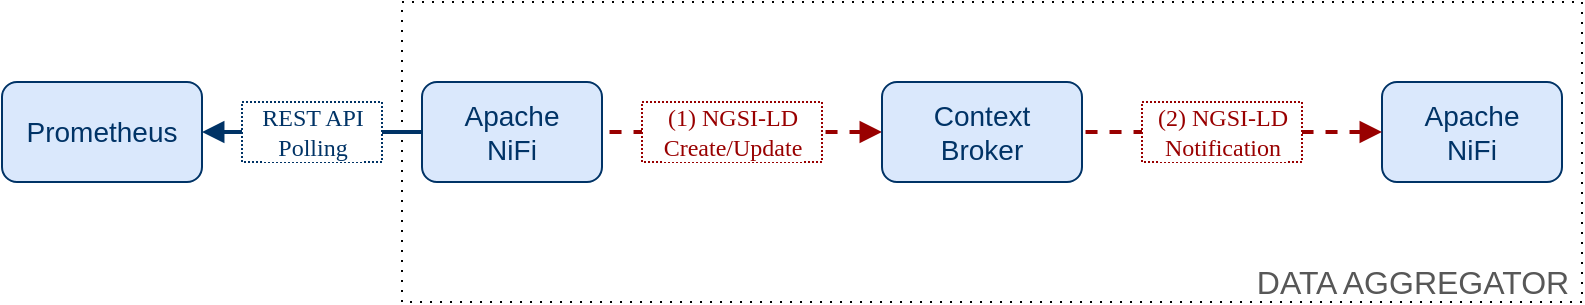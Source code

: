 <mxfile version="14.4.3" type="device" pages="2"><diagram id="iuWxNTJO1XXBKSEDABN3" name="pipelines"><mxGraphModel dx="946" dy="642" grid="1" gridSize="10" guides="1" tooltips="1" connect="1" arrows="1" fold="1" page="1" pageScale="1" pageWidth="827" pageHeight="1169" math="0" shadow="0"><root><mxCell id="Z8HX19TMIa_EsyylplK--0"/><mxCell id="Z8HX19TMIa_EsyylplK--1" parent="Z8HX19TMIa_EsyylplK--0"/><mxCell id="lt_XU5VdpZNj_QwLXVK6-1" value="" style="rounded=0;whiteSpace=wrap;html=1;fillColor=none;dashed=1;dashPattern=1 4;fontColor=#575757;" parent="Z8HX19TMIa_EsyylplK--1" vertex="1"><mxGeometry x="520" y="430" width="590" height="150" as="geometry"/></mxCell><mxCell id="7i5zKXtY_5zsTXE-pqxN-2" style="edgeStyle=orthogonalEdgeStyle;rounded=0;orthogonalLoop=1;jettySize=auto;html=1;exitX=0;exitY=0.5;exitDx=0;exitDy=0;entryX=1;entryY=0.5;entryDx=0;entryDy=0;fontColor=#003366;strokeColor=#003366;strokeWidth=2;endFill=1;endArrow=block;startFill=0;" parent="Z8HX19TMIa_EsyylplK--1" source="Z8HX19TMIa_EsyylplK--14" target="Z8HX19TMIa_EsyylplK--4" edge="1"><mxGeometry relative="1" as="geometry"/></mxCell><mxCell id="Z8HX19TMIa_EsyylplK--4" value="Prometheus" style="rounded=1;whiteSpace=wrap;html=1;fontFamily=Helvetica;fillColor=#dae8fc;strokeColor=#003366;fontSize=14;fontColor=#003366;" parent="Z8HX19TMIa_EsyylplK--1" vertex="1"><mxGeometry x="320" y="470" width="100" height="50" as="geometry"/></mxCell><mxCell id="7i5zKXtY_5zsTXE-pqxN-0" style="rounded=0;orthogonalLoop=1;jettySize=auto;html=1;exitX=0;exitY=0.5;exitDx=0;exitDy=0;entryX=1;entryY=0.5;entryDx=0;entryDy=0;dashed=1;fontSize=10;fontColor=#003366;strokeColor=#990000;strokeWidth=2;fillColor=#f8cecc;endFill=0;endArrow=none;endSize=10;startFill=1;startArrow=block;" parent="Z8HX19TMIa_EsyylplK--1" source="Z8HX19TMIa_EsyylplK--40" target="Z8HX19TMIa_EsyylplK--14" edge="1"><mxGeometry relative="1" as="geometry"/></mxCell><mxCell id="Z8HX19TMIa_EsyylplK--14" value="Apache&lt;br&gt;NiFi" style="rounded=1;whiteSpace=wrap;html=1;fontFamily=Helvetica;fillColor=#dae8fc;strokeColor=#003366;fontSize=14;fontColor=#003366;" parent="Z8HX19TMIa_EsyylplK--1" vertex="1"><mxGeometry x="530" y="470" width="90" height="50" as="geometry"/></mxCell><mxCell id="Z8HX19TMIa_EsyylplK--15" value="&lt;font style=&quot;font-size: 12px&quot;&gt;REST API &lt;br&gt;Polling&lt;br&gt;&lt;/font&gt;" style="text;html=1;align=center;verticalAlign=middle;resizable=0;points=[];autosize=1;rounded=0;fontSize=10;fontColor=#003366;strokeColor=#003366;strokeWidth=1;labelBackgroundColor=#ffffff;endFill=1;endArrow=block;startFill=0;startArrow=none;fillColor=#ffffff;dashed=1;dashPattern=1 1;fontFamily=Tahoma;" parent="Z8HX19TMIa_EsyylplK--1" vertex="1"><mxGeometry x="440" y="480" width="70" height="30" as="geometry"/></mxCell><mxCell id="Z8HX19TMIa_EsyylplK--23" value="Apache&lt;br&gt;NiFi" style="rounded=1;whiteSpace=wrap;html=1;fontFamily=Helvetica;fillColor=#dae8fc;fontSize=14;strokeColor=#003366;fontColor=#003366;" parent="Z8HX19TMIa_EsyylplK--1" vertex="1"><mxGeometry x="1010" y="470" width="90" height="50" as="geometry"/></mxCell><mxCell id="7i5zKXtY_5zsTXE-pqxN-1" style="rounded=0;orthogonalLoop=1;jettySize=auto;html=1;exitX=0;exitY=0.5;exitDx=0;exitDy=0;entryX=1;entryY=0.5;entryDx=0;entryDy=0;dashed=1;fontSize=10;fontColor=#003366;strokeColor=#990000;strokeWidth=2;fillColor=#f8cecc;endFill=0;endArrow=none;endSize=10;startFill=1;startArrow=block;" parent="Z8HX19TMIa_EsyylplK--1" source="Z8HX19TMIa_EsyylplK--23" target="Z8HX19TMIa_EsyylplK--40" edge="1"><mxGeometry relative="1" as="geometry"/></mxCell><mxCell id="Z8HX19TMIa_EsyylplK--40" value="Context&lt;br&gt;Broker" style="rounded=1;whiteSpace=wrap;html=1;fontFamily=Helvetica;fillColor=#dae8fc;strokeColor=#003366;fontSize=14;fontColor=#003366;" parent="Z8HX19TMIa_EsyylplK--1" vertex="1"><mxGeometry x="760" y="470" width="100" height="50" as="geometry"/></mxCell><mxCell id="7i5zKXtY_5zsTXE-pqxN-3" value="&lt;font style=&quot;font-size: 12px&quot;&gt;(1) NGSI-LD &lt;br&gt;Create/Update&lt;/font&gt;" style="text;html=1;align=center;verticalAlign=middle;resizable=0;points=[];autosize=1;rounded=0;fontSize=12;fontColor=#990000;strokeColor=#990000;strokeWidth=1;labelBackgroundColor=#ffffff;endFill=1;endArrow=block;startFill=0;startArrow=none;fillColor=#ffffff;dashed=1;dashPattern=1 1;fontFamily=Tahoma;" parent="Z8HX19TMIa_EsyylplK--1" vertex="1"><mxGeometry x="640" y="480" width="90" height="30" as="geometry"/></mxCell><mxCell id="7i5zKXtY_5zsTXE-pqxN-5" value="&lt;font style=&quot;font-size: 12px&quot;&gt;(2) NGSI-LD&lt;br&gt;Notification&lt;/font&gt;" style="text;html=1;align=center;verticalAlign=middle;resizable=0;points=[];autosize=1;rounded=0;fontSize=12;fontColor=#990000;strokeColor=#990000;strokeWidth=1;labelBackgroundColor=#ffffff;endFill=1;endArrow=block;startFill=0;startArrow=none;fillColor=#ffffff;dashed=1;dashPattern=1 1;fontFamily=Tahoma;" parent="Z8HX19TMIa_EsyylplK--1" vertex="1"><mxGeometry x="890" y="480" width="80" height="30" as="geometry"/></mxCell><mxCell id="lt_XU5VdpZNj_QwLXVK6-2" value="DATA AGGREGATOR" style="text;html=1;align=center;verticalAlign=middle;resizable=0;points=[];autosize=1;fontSize=16;fontColor=#575757;" parent="Z8HX19TMIa_EsyylplK--1" vertex="1"><mxGeometry x="940" y="560" width="170" height="20" as="geometry"/></mxCell></root></mxGraphModel></diagram><diagram id="eEv5jpOZkaEJSrPGDcLn" name="model"><mxGraphModel dx="1773" dy="1811" grid="1" gridSize="10" guides="1" tooltips="1" connect="1" arrows="1" fold="1" page="1" pageScale="1" pageWidth="827" pageHeight="1169" math="0" shadow="0"><root><mxCell id="Sz0ovj3aorX3vYRCaq2g-0"/><mxCell id="Sz0ovj3aorX3vYRCaq2g-1" parent="Sz0ovj3aorX3vYRCaq2g-0"/><mxCell id="VWnhC5yXaXmFa7zJtkqF-0" style="rounded=1;orthogonalLoop=1;jettySize=auto;html=1;exitX=0.75;exitY=0;exitDx=0;exitDy=0;entryX=0.5;entryY=1;entryDx=0;entryDy=0;strokeColor=#9673a6;strokeWidth=2;fillColor=#e1d5e7;" parent="Sz0ovj3aorX3vYRCaq2g-1" source="VWnhC5yXaXmFa7zJtkqF-2" target="VWnhC5yXaXmFa7zJtkqF-22" edge="1"><mxGeometry relative="1" as="geometry"/></mxCell><mxCell id="VWnhC5yXaXmFa7zJtkqF-1" style="rounded=1;orthogonalLoop=1;jettySize=auto;html=1;exitX=1;exitY=0;exitDx=0;exitDy=0;entryX=0.5;entryY=1;entryDx=0;entryDy=0;strokeColor=#9673a6;strokeWidth=2;fillColor=#e1d5e7;" parent="Sz0ovj3aorX3vYRCaq2g-1" source="VWnhC5yXaXmFa7zJtkqF-2" target="VWnhC5yXaXmFa7zJtkqF-32" edge="1"><mxGeometry relative="1" as="geometry"/></mxCell><mxCell id="VWnhC5yXaXmFa7zJtkqF-2" value="urn:ngsi-ld:&lt;b style=&quot;font-size: 14px&quot;&gt;MetricFamily&lt;/b&gt;:1" style="whiteSpace=wrap;html=1;align=center;fillColor=#fff2cc;strokeColor=#d6b656;fontSize=14;" parent="Sz0ovj3aorX3vYRCaq2g-1" vertex="1"><mxGeometry x="320" y="-420" width="120" height="40" as="geometry"/></mxCell><mxCell id="VWnhC5yXaXmFa7zJtkqF-6" value="" style="edgeStyle=orthogonalEdgeStyle;rounded=1;orthogonalLoop=1;jettySize=auto;html=1;strokeColor=#9673a6;strokeWidth=2;fillColor=#e1d5e7;" parent="Sz0ovj3aorX3vYRCaq2g-1" source="VWnhC5yXaXmFa7zJtkqF-7" target="VWnhC5yXaXmFa7zJtkqF-12" edge="1"><mxGeometry relative="1" as="geometry"/></mxCell><mxCell id="VWnhC5yXaXmFa7zJtkqF-7" value="urn:ngsi-ld:&lt;b&gt;Endpoint&lt;/b&gt;:1" style="whiteSpace=wrap;html=1;align=center;fillColor=#fff2cc;strokeColor=#d6b656;fontSize=14;" parent="Sz0ovj3aorX3vYRCaq2g-1" vertex="1"><mxGeometry x="-252.5" y="-420" width="100" height="40" as="geometry"/></mxCell><mxCell id="VWnhC5yXaXmFa7zJtkqF-8" value="" style="edgeStyle=orthogonalEdgeStyle;rounded=1;orthogonalLoop=1;jettySize=auto;html=1;strokeColor=#82b366;strokeWidth=2;fillColor=#d5e8d4;" parent="Sz0ovj3aorX3vYRCaq2g-1" source="VWnhC5yXaXmFa7zJtkqF-10" target="VWnhC5yXaXmFa7zJtkqF-27" edge="1"><mxGeometry relative="1" as="geometry"/></mxCell><mxCell id="VWnhC5yXaXmFa7zJtkqF-9" style="edgeStyle=none;rounded=1;orthogonalLoop=1;jettySize=auto;html=1;exitX=0.5;exitY=0;exitDx=0;exitDy=0;entryX=0.5;entryY=1;entryDx=0;entryDy=0;endArrow=classic;strokeColor=#9673a6;strokeWidth=2;fillColor=#e1d5e7;" parent="Sz0ovj3aorX3vYRCaq2g-1" source="VWnhC5yXaXmFa7zJtkqF-10" target="VWnhC5yXaXmFa7zJtkqF-34" edge="1"><mxGeometry relative="1" as="geometry"/></mxCell><mxCell id="VWnhC5yXaXmFa7zJtkqF-68" style="rounded=1;orthogonalLoop=1;jettySize=auto;html=1;exitX=1;exitY=0.25;exitDx=0;exitDy=0;entryX=0;entryY=0.5;entryDx=0;entryDy=0;fontSize=11;fontColor=#000000;strokeColor=#9673a6;strokeWidth=2;fillColor=#e1d5e7;" parent="Sz0ovj3aorX3vYRCaq2g-1" source="VWnhC5yXaXmFa7zJtkqF-10" target="VWnhC5yXaXmFa7zJtkqF-65" edge="1"><mxGeometry relative="1" as="geometry"/></mxCell><mxCell id="VWnhC5yXaXmFa7zJtkqF-69" style="rounded=1;orthogonalLoop=1;jettySize=auto;html=1;exitX=1;exitY=0.75;exitDx=0;exitDy=0;entryX=0;entryY=0.5;entryDx=0;entryDy=0;fontSize=11;fontColor=#000000;strokeColor=#9673a6;strokeWidth=2;fillColor=#e1d5e7;" parent="Sz0ovj3aorX3vYRCaq2g-1" source="VWnhC5yXaXmFa7zJtkqF-10" target="VWnhC5yXaXmFa7zJtkqF-64" edge="1"><mxGeometry relative="1" as="geometry"/></mxCell><mxCell id="VWnhC5yXaXmFa7zJtkqF-10" value="urn:ngsi-ld:&lt;b style=&quot;font-size: 14px&quot;&gt;Metric&lt;/b&gt;:1" style="whiteSpace=wrap;html=1;align=center;fillColor=#fff2cc;strokeColor=#d6b656;fontSize=14;" parent="Sz0ovj3aorX3vYRCaq2g-1" vertex="1"><mxGeometry x="620" y="-420" width="110" height="40" as="geometry"/></mxCell><mxCell id="VWnhC5yXaXmFa7zJtkqF-11" value="" style="edgeStyle=orthogonalEdgeStyle;rounded=1;orthogonalLoop=1;jettySize=auto;html=1;strokeColor=#6c8ebf;strokeWidth=2;fillColor=#dae8fc;" parent="Sz0ovj3aorX3vYRCaq2g-1" source="VWnhC5yXaXmFa7zJtkqF-12" target="VWnhC5yXaXmFa7zJtkqF-13" edge="1"><mxGeometry relative="1" as="geometry"/></mxCell><mxCell id="VWnhC5yXaXmFa7zJtkqF-12" value="uri" style="ellipse;whiteSpace=wrap;html=1;align=center;fillColor=#e1d5e7;strokeColor=#9673a6;fontStyle=2;fontSize=14;" parent="Sz0ovj3aorX3vYRCaq2g-1" vertex="1"><mxGeometry x="-238.75" y="-490" width="72.5" height="40" as="geometry"/></mxCell><mxCell id="VWnhC5yXaXmFa7zJtkqF-13" value="&lt;font style=&quot;font-size: 14px&quot;&gt;https://prometheus:9090&lt;/font&gt;/&lt;br&gt;api/v1/query" style="html=1;align=center;fontSize=14;whiteSpace=wrap;" parent="Sz0ovj3aorX3vYRCaq2g-1" vertex="1"><mxGeometry x="-295" y="-560" width="185" height="40" as="geometry"/></mxCell><mxCell id="VWnhC5yXaXmFa7zJtkqF-14" value="" style="edgeStyle=orthogonalEdgeStyle;rounded=1;orthogonalLoop=1;jettySize=auto;html=1;strokeColor=#b85450;strokeWidth=2;fillColor=#f8cecc;exitX=0;exitY=0.5;exitDx=0;exitDy=0;" parent="Sz0ovj3aorX3vYRCaq2g-1" source="VWnhC5yXaXmFa7zJtkqF-49" target="VWnhC5yXaXmFa7zJtkqF-7" edge="1"><mxGeometry relative="1" as="geometry"><mxPoint x="-135" y="-400" as="sourcePoint"/></mxGeometry></mxCell><mxCell id="VWnhC5yXaXmFa7zJtkqF-15" value="" style="edgeStyle=orthogonalEdgeStyle;rounded=1;orthogonalLoop=1;jettySize=auto;html=1;strokeColor=#82b366;strokeWidth=2;fillColor=#d5e8d4;" parent="Sz0ovj3aorX3vYRCaq2g-1" source="VWnhC5yXaXmFa7zJtkqF-2" target="VWnhC5yXaXmFa7zJtkqF-16" edge="1"><mxGeometry relative="1" as="geometry"/></mxCell><mxCell id="VWnhC5yXaXmFa7zJtkqF-16" value="belongsTo" style="shape=rhombus;perimeter=rhombusPerimeter;whiteSpace=wrap;html=1;align=center;fillColor=#d5e8d4;strokeColor=#82b366;fontSize=14;" parent="Sz0ovj3aorX3vYRCaq2g-1" vertex="1"><mxGeometry x="180" y="-430" width="110" height="60" as="geometry"/></mxCell><mxCell id="VWnhC5yXaXmFa7zJtkqF-17" style="rounded=1;orthogonalLoop=1;jettySize=auto;html=1;exitX=0;exitY=0;exitDx=0;exitDy=0;entryX=0.5;entryY=1;entryDx=0;entryDy=0;strokeColor=#9673a6;strokeWidth=2;fillColor=#e1d5e7;" parent="Sz0ovj3aorX3vYRCaq2g-1" source="VWnhC5yXaXmFa7zJtkqF-2" target="VWnhC5yXaXmFa7zJtkqF-19" edge="1"><mxGeometry relative="1" as="geometry"/></mxCell><mxCell id="VWnhC5yXaXmFa7zJtkqF-18" value="" style="edgeStyle=orthogonalEdgeStyle;rounded=1;orthogonalLoop=1;jettySize=auto;html=1;strokeColor=#6c8ebf;strokeWidth=2;fillColor=#dae8fc;" parent="Sz0ovj3aorX3vYRCaq2g-1" source="VWnhC5yXaXmFa7zJtkqF-19" target="VWnhC5yXaXmFa7zJtkqF-30" edge="1"><mxGeometry relative="1" as="geometry"/></mxCell><mxCell id="VWnhC5yXaXmFa7zJtkqF-19" value="type" style="ellipse;whiteSpace=wrap;html=1;align=center;fillColor=#e1d5e7;strokeColor=#9673a6;fontStyle=2;fontSize=14;" parent="Sz0ovj3aorX3vYRCaq2g-1" vertex="1"><mxGeometry x="230" y="-510" width="70" height="40" as="geometry"/></mxCell><mxCell id="VWnhC5yXaXmFa7zJtkqF-20" style="rounded=1;orthogonalLoop=1;jettySize=auto;html=1;exitX=0.25;exitY=0;exitDx=0;exitDy=0;entryX=0.5;entryY=1;entryDx=0;entryDy=0;strokeColor=#9673a6;strokeWidth=2;fillColor=#e1d5e7;" parent="Sz0ovj3aorX3vYRCaq2g-1" source="VWnhC5yXaXmFa7zJtkqF-2" target="VWnhC5yXaXmFa7zJtkqF-21" edge="1"><mxGeometry relative="1" as="geometry"/></mxCell><mxCell id="VWnhC5yXaXmFa7zJtkqF-21" value="help" style="ellipse;whiteSpace=wrap;html=1;align=center;fillColor=#e1d5e7;strokeColor=#9673a6;fontStyle=2;fontSize=14;" parent="Sz0ovj3aorX3vYRCaq2g-1" vertex="1"><mxGeometry x="310" y="-510" width="70" height="40" as="geometry"/></mxCell><mxCell id="VWnhC5yXaXmFa7zJtkqF-22" value="unit" style="ellipse;whiteSpace=wrap;html=1;align=center;fillColor=#e1d5e7;strokeColor=#9673a6;fontStyle=2;fontSize=14;" parent="Sz0ovj3aorX3vYRCaq2g-1" vertex="1"><mxGeometry x="390" y="-510" width="70" height="40" as="geometry"/></mxCell><mxCell id="VWnhC5yXaXmFa7zJtkqF-26" value="" style="edgeStyle=orthogonalEdgeStyle;rounded=1;orthogonalLoop=1;jettySize=auto;html=1;strokeColor=#b85450;strokeWidth=2;fillColor=#f8cecc;" parent="Sz0ovj3aorX3vYRCaq2g-1" source="VWnhC5yXaXmFa7zJtkqF-27" target="VWnhC5yXaXmFa7zJtkqF-2" edge="1"><mxGeometry relative="1" as="geometry"/></mxCell><mxCell id="VWnhC5yXaXmFa7zJtkqF-27" value="hasMetric" style="shape=rhombus;perimeter=rhombusPerimeter;whiteSpace=wrap;html=1;align=center;fillColor=#d5e8d4;strokeColor=#82b366;fontSize=14;" parent="Sz0ovj3aorX3vYRCaq2g-1" vertex="1"><mxGeometry x="470" y="-430" width="110" height="60" as="geometry"/></mxCell><mxCell id="VWnhC5yXaXmFa7zJtkqF-30" value="counter" style="html=1;align=center;fontSize=14;whiteSpace=wrap;" parent="Sz0ovj3aorX3vYRCaq2g-1" vertex="1"><mxGeometry x="227.5" y="-570" width="75" height="30" as="geometry"/></mxCell><mxCell id="VWnhC5yXaXmFa7zJtkqF-31" value="" style="edgeStyle=none;rounded=1;orthogonalLoop=1;jettySize=auto;html=1;strokeColor=#6c8ebf;strokeWidth=2;fillColor=#dae8fc;" parent="Sz0ovj3aorX3vYRCaq2g-1" source="VWnhC5yXaXmFa7zJtkqF-32" target="VWnhC5yXaXmFa7zJtkqF-33" edge="1"><mxGeometry relative="1" as="geometry"/></mxCell><mxCell id="VWnhC5yXaXmFa7zJtkqF-32" value="name" style="ellipse;whiteSpace=wrap;html=1;align=center;fillColor=#e1d5e7;strokeColor=#9673a6;fontStyle=2;fontSize=14;" parent="Sz0ovj3aorX3vYRCaq2g-1" vertex="1"><mxGeometry x="470" y="-510" width="70" height="40" as="geometry"/></mxCell><mxCell id="VWnhC5yXaXmFa7zJtkqF-33" value="node_cpu_seconds" style="html=1;align=center;fontSize=14;whiteSpace=wrap;" parent="Sz0ovj3aorX3vYRCaq2g-1" vertex="1"><mxGeometry x="440" y="-570" width="130" height="30" as="geometry"/></mxCell><mxCell id="VWnhC5yXaXmFa7zJtkqF-34" value="name" style="ellipse;whiteSpace=wrap;html=1;align=center;fillColor=#e1d5e7;strokeColor=#9673a6;fontStyle=2;fontSize=14;" parent="Sz0ovj3aorX3vYRCaq2g-1" vertex="1"><mxGeometry x="637.5" y="-490" width="75" height="40" as="geometry"/></mxCell><mxCell id="VWnhC5yXaXmFa7zJtkqF-35" value="node_cpu_seconds_total" style="whiteSpace=wrap;html=1;align=center;fontSize=14;" parent="Sz0ovj3aorX3vYRCaq2g-1" vertex="1"><mxGeometry x="590" y="-550" width="170" height="30" as="geometry"/></mxCell><mxCell id="VWnhC5yXaXmFa7zJtkqF-36" value="" style="endArrow=classic;html=1;fillColor=#dae8fc;strokeColor=#6c8ebf;strokeWidth=2;entryX=0.5;entryY=1;entryDx=0;entryDy=0;exitX=0.5;exitY=0;exitDx=0;exitDy=0;" parent="Sz0ovj3aorX3vYRCaq2g-1" source="VWnhC5yXaXmFa7zJtkqF-34" target="VWnhC5yXaXmFa7zJtkqF-35" edge="1"><mxGeometry relative="1" as="geometry"><mxPoint x="933.5" y="-470" as="sourcePoint"/><mxPoint x="933.5" y="-480" as="targetPoint"/></mxGeometry></mxCell><mxCell id="VWnhC5yXaXmFa7zJtkqF-41" value="" style="edgeStyle=orthogonalEdgeStyle;rounded=1;orthogonalLoop=1;jettySize=auto;html=1;strokeColor=#9673a6;strokeWidth=2;fillColor=#e1d5e7;" parent="Sz0ovj3aorX3vYRCaq2g-1" source="VWnhC5yXaXmFa7zJtkqF-44" target="VWnhC5yXaXmFa7zJtkqF-46" edge="1"><mxGeometry relative="1" as="geometry"/></mxCell><mxCell id="VWnhC5yXaXmFa7zJtkqF-42" value="" style="edgeStyle=orthogonalEdgeStyle;rounded=1;orthogonalLoop=1;jettySize=auto;html=1;endArrow=classic;fontFamily=Helvetica;fontSize=11;strokeColor=#82b366;strokeWidth=2;fillColor=#d5e8d4;" parent="Sz0ovj3aorX3vYRCaq2g-1" source="VWnhC5yXaXmFa7zJtkqF-44" target="VWnhC5yXaXmFa7zJtkqF-49" edge="1"><mxGeometry relative="1" as="geometry"/></mxCell><mxCell id="VWnhC5yXaXmFa7zJtkqF-43" value="" style="edgeStyle=orthogonalEdgeStyle;rounded=1;orthogonalLoop=1;jettySize=auto;html=1;endArrow=classic;fontFamily=Helvetica;fontSize=11;strokeColor=#9673a6;strokeWidth=2;fillColor=#e1d5e7;" parent="Sz0ovj3aorX3vYRCaq2g-1" source="VWnhC5yXaXmFa7zJtkqF-44" target="VWnhC5yXaXmFa7zJtkqF-51" edge="1"><mxGeometry relative="1" as="geometry"/></mxCell><mxCell id="VWnhC5yXaXmFa7zJtkqF-44" value="urn:ngsi-ld:&lt;b&gt;Prometheus&lt;/b&gt;:1" style="whiteSpace=wrap;html=1;align=center;fillColor=#fff2cc;strokeColor=#d6b656;fontSize=14;" parent="Sz0ovj3aorX3vYRCaq2g-1" vertex="1"><mxGeometry x="31.25" y="-420" width="112.5" height="40" as="geometry"/></mxCell><mxCell id="VWnhC5yXaXmFa7zJtkqF-45" value="" style="edgeStyle=orthogonalEdgeStyle;rounded=1;orthogonalLoop=1;jettySize=auto;html=1;strokeColor=#6c8ebf;strokeWidth=2;fillColor=#dae8fc;" parent="Sz0ovj3aorX3vYRCaq2g-1" source="VWnhC5yXaXmFa7zJtkqF-46" target="VWnhC5yXaXmFa7zJtkqF-47" edge="1"><mxGeometry relative="1" as="geometry"/></mxCell><mxCell id="VWnhC5yXaXmFa7zJtkqF-46" value="name" style="ellipse;whiteSpace=wrap;html=1;align=center;fillColor=#e1d5e7;strokeColor=#9673a6;fontStyle=2;fontSize=14;" parent="Sz0ovj3aorX3vYRCaq2g-1" vertex="1"><mxGeometry x="51.25" y="-490" width="72.5" height="40" as="geometry"/></mxCell><mxCell id="VWnhC5yXaXmFa7zJtkqF-47" value="prometheus-server" style="html=1;align=center;fontSize=14;whiteSpace=wrap;" parent="Sz0ovj3aorX3vYRCaq2g-1" vertex="1"><mxGeometry x="22.5" y="-560" width="130" height="40" as="geometry"/></mxCell><mxCell id="VWnhC5yXaXmFa7zJtkqF-48" value="" style="edgeStyle=orthogonalEdgeStyle;rounded=1;orthogonalLoop=1;jettySize=auto;html=1;strokeColor=#b85450;strokeWidth=2;fillColor=#f8cecc;exitX=0;exitY=0.5;exitDx=0;exitDy=0;" parent="Sz0ovj3aorX3vYRCaq2g-1" source="VWnhC5yXaXmFa7zJtkqF-16" target="VWnhC5yXaXmFa7zJtkqF-44" edge="1"><mxGeometry relative="1" as="geometry"><mxPoint x="110" y="-400" as="sourcePoint"/></mxGeometry></mxCell><mxCell id="VWnhC5yXaXmFa7zJtkqF-49" value="hasEndPoint" style="shape=rhombus;perimeter=rhombusPerimeter;whiteSpace=wrap;html=1;align=center;fillColor=#d5e8d4;strokeColor=#82b366;fontSize=14;" parent="Sz0ovj3aorX3vYRCaq2g-1" vertex="1"><mxGeometry x="-115" y="-430" width="110" height="60" as="geometry"/></mxCell><mxCell id="VWnhC5yXaXmFa7zJtkqF-50" value="" style="edgeStyle=orthogonalEdgeStyle;rounded=1;orthogonalLoop=1;jettySize=auto;html=1;endArrow=classic;fontFamily=Helvetica;fontSize=11;strokeColor=#6c8ebf;strokeWidth=2;fillColor=#dae8fc;" parent="Sz0ovj3aorX3vYRCaq2g-1" source="VWnhC5yXaXmFa7zJtkqF-51" target="VWnhC5yXaXmFa7zJtkqF-52" edge="1"><mxGeometry relative="1" as="geometry"/></mxCell><mxCell id="VWnhC5yXaXmFa7zJtkqF-51" value="version" style="ellipse;whiteSpace=wrap;html=1;align=center;fillColor=#e1d5e7;strokeColor=#9673a6;fontStyle=2;fontSize=14;" parent="Sz0ovj3aorX3vYRCaq2g-1" vertex="1"><mxGeometry x="51.25" y="-350" width="72.5" height="40" as="geometry"/></mxCell><mxCell id="VWnhC5yXaXmFa7zJtkqF-52" value="2.21.0" style="html=1;align=center;fontSize=14;whiteSpace=wrap;" parent="Sz0ovj3aorX3vYRCaq2g-1" vertex="1"><mxGeometry x="56.25" y="-280" width="62.5" height="30" as="geometry"/></mxCell><mxCell id="VWnhC5yXaXmFa7zJtkqF-54" value="" style="edgeStyle=orthogonalEdgeStyle;rounded=1;orthogonalLoop=1;jettySize=auto;html=1;fontSize=11;fontColor=#000000;strokeColor=#9673a6;strokeWidth=2;fillColor=#e1d5e7;" parent="Sz0ovj3aorX3vYRCaq2g-1" source="VWnhC5yXaXmFa7zJtkqF-10" target="VWnhC5yXaXmFa7zJtkqF-53" edge="1"><mxGeometry relative="1" as="geometry"/></mxCell><mxCell id="VWnhC5yXaXmFa7zJtkqF-56" value="" style="edgeStyle=orthogonalEdgeStyle;rounded=1;orthogonalLoop=1;jettySize=auto;html=1;fontSize=11;fontColor=#000000;strokeColor=#6c8ebf;strokeWidth=2;fillColor=#dae8fc;" parent="Sz0ovj3aorX3vYRCaq2g-1" source="VWnhC5yXaXmFa7zJtkqF-53" target="VWnhC5yXaXmFa7zJtkqF-55" edge="1"><mxGeometry relative="1" as="geometry"/></mxCell><mxCell id="VWnhC5yXaXmFa7zJtkqF-53" value="labels" style="ellipse;whiteSpace=wrap;html=1;align=center;fillColor=#e1d5e7;strokeColor=#9673a6;fontStyle=2;fontSize=14;" parent="Sz0ovj3aorX3vYRCaq2g-1" vertex="1"><mxGeometry x="637.5" y="-350" width="75" height="40" as="geometry"/></mxCell><mxCell id="VWnhC5yXaXmFa7zJtkqF-55" value="&lt;div&gt;&amp;nbsp;{&lt;/div&gt;&lt;div&gt;&amp;nbsp; &amp;nbsp; &quot;cpu&quot;: &quot;0&quot;,&lt;/div&gt;&lt;div&gt;&amp;nbsp; &amp;nbsp; &quot;exporter&quot;: &quot;node_exporter&quot;,&lt;/div&gt;&lt;div&gt;&amp;nbsp; &amp;nbsp; &quot;job&quot;: &quot;node-exporter-job&quot;,&lt;/div&gt;&lt;div&gt;&amp;nbsp; &amp;nbsp; &quot;mode&quot;: &quot;idle&quot;&lt;/div&gt;&lt;div&gt;&amp;nbsp;}&lt;/div&gt;" style="whiteSpace=wrap;html=1;align=left;fontSize=14;" parent="Sz0ovj3aorX3vYRCaq2g-1" vertex="1"><mxGeometry x="575" y="-280" width="200" height="110" as="geometry"/></mxCell><mxCell id="VWnhC5yXaXmFa7zJtkqF-71" value="" style="edgeStyle=orthogonalEdgeStyle;rounded=1;orthogonalLoop=1;jettySize=auto;html=1;fontSize=11;fontColor=#000000;strokeColor=#6c8ebf;strokeWidth=2;fillColor=#dae8fc;" parent="Sz0ovj3aorX3vYRCaq2g-1" source="VWnhC5yXaXmFa7zJtkqF-64" target="VWnhC5yXaXmFa7zJtkqF-67" edge="1"><mxGeometry relative="1" as="geometry"/></mxCell><mxCell id="VWnhC5yXaXmFa7zJtkqF-64" value="value" style="ellipse;whiteSpace=wrap;html=1;align=center;fillColor=#e1d5e7;strokeColor=#9673a6;fontStyle=2;fontSize=14;" parent="Sz0ovj3aorX3vYRCaq2g-1" vertex="1"><mxGeometry x="778.75" y="-380" width="75" height="40" as="geometry"/></mxCell><mxCell id="VWnhC5yXaXmFa7zJtkqF-72" value="" style="edgeStyle=orthogonalEdgeStyle;rounded=1;orthogonalLoop=1;jettySize=auto;html=1;fontSize=11;fontColor=#000000;strokeColor=#6c8ebf;strokeWidth=2;fillColor=#dae8fc;" parent="Sz0ovj3aorX3vYRCaq2g-1" source="VWnhC5yXaXmFa7zJtkqF-65" target="VWnhC5yXaXmFa7zJtkqF-66" edge="1"><mxGeometry relative="1" as="geometry"/></mxCell><mxCell id="VWnhC5yXaXmFa7zJtkqF-65" value="timestamp" style="ellipse;whiteSpace=wrap;html=1;align=center;fillColor=#e1d5e7;strokeColor=#9673a6;fontStyle=2;fontSize=14;" parent="Sz0ovj3aorX3vYRCaq2g-1" vertex="1"><mxGeometry x="775" y="-460" width="82.5" height="40" as="geometry"/></mxCell><mxCell id="VWnhC5yXaXmFa7zJtkqF-66" value="&lt;span style=&quot;text-align: left&quot;&gt;1435781430.781&lt;/span&gt;" style="whiteSpace=wrap;html=1;align=center;fontSize=14;" parent="Sz0ovj3aorX3vYRCaq2g-1" vertex="1"><mxGeometry x="880" y="-455" width="110" height="30" as="geometry"/></mxCell><mxCell id="VWnhC5yXaXmFa7zJtkqF-67" value="&lt;span style=&quot;text-align: left&quot;&gt;0&lt;/span&gt;" style="whiteSpace=wrap;html=1;align=center;fontSize=14;" parent="Sz0ovj3aorX3vYRCaq2g-1" vertex="1"><mxGeometry x="880" y="-375" width="30" height="30" as="geometry"/></mxCell></root></mxGraphModel></diagram></mxfile>